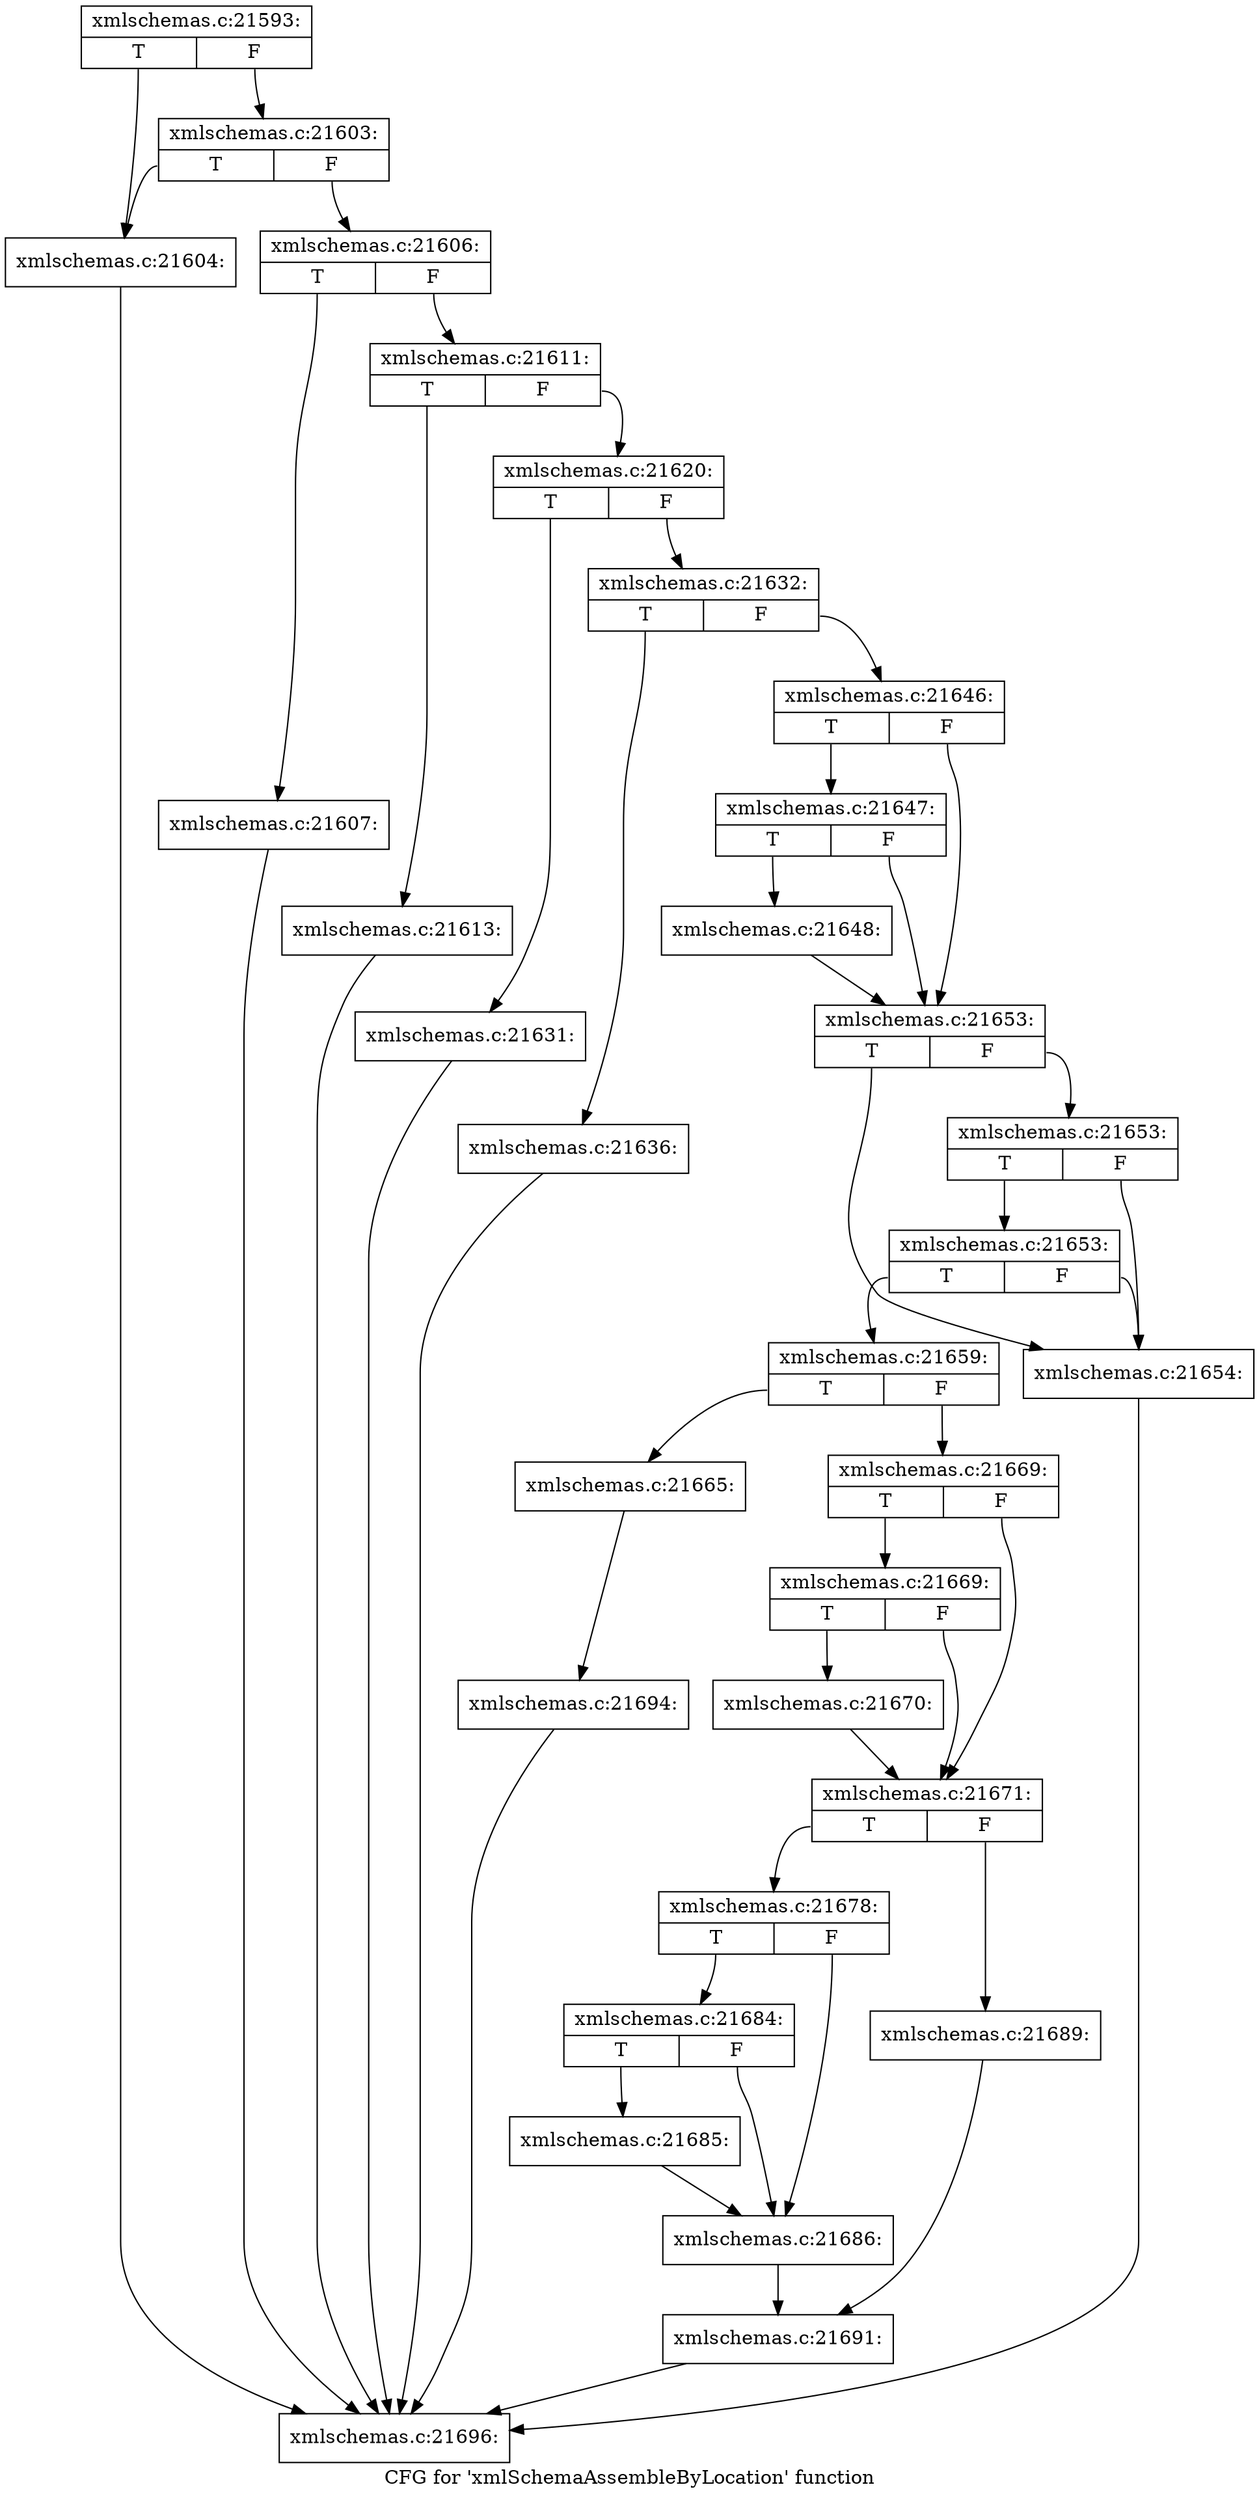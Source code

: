 digraph "CFG for 'xmlSchemaAssembleByLocation' function" {
	label="CFG for 'xmlSchemaAssembleByLocation' function";

	Node0x54d1710 [shape=record,label="{xmlschemas.c:21593:|{<s0>T|<s1>F}}"];
	Node0x54d1710:s0 -> Node0x54d3550;
	Node0x54d1710:s1 -> Node0x54d35f0;
	Node0x54d35f0 [shape=record,label="{xmlschemas.c:21603:|{<s0>T|<s1>F}}"];
	Node0x54d35f0:s0 -> Node0x54d3550;
	Node0x54d35f0:s1 -> Node0x54d35a0;
	Node0x54d3550 [shape=record,label="{xmlschemas.c:21604:}"];
	Node0x54d3550 -> Node0x54d21c0;
	Node0x54d35a0 [shape=record,label="{xmlschemas.c:21606:|{<s0>T|<s1>F}}"];
	Node0x54d35a0:s0 -> Node0x54d3d10;
	Node0x54d35a0:s1 -> Node0x54d3d60;
	Node0x54d3d10 [shape=record,label="{xmlschemas.c:21607:}"];
	Node0x54d3d10 -> Node0x54d21c0;
	Node0x54d3d60 [shape=record,label="{xmlschemas.c:21611:|{<s0>T|<s1>F}}"];
	Node0x54d3d60:s0 -> Node0x54d4bd0;
	Node0x54d3d60:s1 -> Node0x54d4c20;
	Node0x54d4bd0 [shape=record,label="{xmlschemas.c:21613:}"];
	Node0x54d4bd0 -> Node0x54d21c0;
	Node0x54d4c20 [shape=record,label="{xmlschemas.c:21620:|{<s0>T|<s1>F}}"];
	Node0x54d4c20:s0 -> Node0x54d5f70;
	Node0x54d4c20:s1 -> Node0x54d5fc0;
	Node0x54d5f70 [shape=record,label="{xmlschemas.c:21631:}"];
	Node0x54d5f70 -> Node0x54d21c0;
	Node0x54d5fc0 [shape=record,label="{xmlschemas.c:21632:|{<s0>T|<s1>F}}"];
	Node0x54d5fc0:s0 -> Node0x54d6480;
	Node0x54d5fc0:s1 -> Node0x54d64d0;
	Node0x54d6480 [shape=record,label="{xmlschemas.c:21636:}"];
	Node0x54d6480 -> Node0x54d21c0;
	Node0x54d64d0 [shape=record,label="{xmlschemas.c:21646:|{<s0>T|<s1>F}}"];
	Node0x54d64d0:s0 -> Node0x54d7180;
	Node0x54d64d0:s1 -> Node0x54d7130;
	Node0x54d7180 [shape=record,label="{xmlschemas.c:21647:|{<s0>T|<s1>F}}"];
	Node0x54d7180:s0 -> Node0x54d70e0;
	Node0x54d7180:s1 -> Node0x54d7130;
	Node0x54d70e0 [shape=record,label="{xmlschemas.c:21648:}"];
	Node0x54d70e0 -> Node0x54d7130;
	Node0x54d7130 [shape=record,label="{xmlschemas.c:21653:|{<s0>T|<s1>F}}"];
	Node0x54d7130:s0 -> Node0x54d7d30;
	Node0x54d7130:s1 -> Node0x54d7dd0;
	Node0x54d7dd0 [shape=record,label="{xmlschemas.c:21653:|{<s0>T|<s1>F}}"];
	Node0x54d7dd0:s0 -> Node0x54d80e0;
	Node0x54d7dd0:s1 -> Node0x54d7d30;
	Node0x54d80e0 [shape=record,label="{xmlschemas.c:21653:|{<s0>T|<s1>F}}"];
	Node0x54d80e0:s0 -> Node0x54d7d80;
	Node0x54d80e0:s1 -> Node0x54d7d30;
	Node0x54d7d30 [shape=record,label="{xmlschemas.c:21654:}"];
	Node0x54d7d30 -> Node0x54d21c0;
	Node0x54d7d80 [shape=record,label="{xmlschemas.c:21659:|{<s0>T|<s1>F}}"];
	Node0x54d7d80:s0 -> Node0x54d93f0;
	Node0x54d7d80:s1 -> Node0x54d9440;
	Node0x54d93f0 [shape=record,label="{xmlschemas.c:21665:}"];
	Node0x54d93f0 -> Node0x54da1b0;
	Node0x54d9440 [shape=record,label="{xmlschemas.c:21669:|{<s0>T|<s1>F}}"];
	Node0x54d9440:s0 -> Node0x54da430;
	Node0x54d9440:s1 -> Node0x54da3e0;
	Node0x54da430 [shape=record,label="{xmlschemas.c:21669:|{<s0>T|<s1>F}}"];
	Node0x54da430:s0 -> Node0x54da390;
	Node0x54da430:s1 -> Node0x54da3e0;
	Node0x54da390 [shape=record,label="{xmlschemas.c:21670:}"];
	Node0x54da390 -> Node0x54da3e0;
	Node0x54da3e0 [shape=record,label="{xmlschemas.c:21671:|{<s0>T|<s1>F}}"];
	Node0x54da3e0:s0 -> Node0x54dade0;
	Node0x54da3e0:s1 -> Node0x54dae80;
	Node0x54dade0 [shape=record,label="{xmlschemas.c:21678:|{<s0>T|<s1>F}}"];
	Node0x54dade0:s0 -> Node0x54db840;
	Node0x54dade0:s1 -> Node0x54db7f0;
	Node0x54db840 [shape=record,label="{xmlschemas.c:21684:|{<s0>T|<s1>F}}"];
	Node0x54db840:s0 -> Node0x54db7a0;
	Node0x54db840:s1 -> Node0x54db7f0;
	Node0x54db7a0 [shape=record,label="{xmlschemas.c:21685:}"];
	Node0x54db7a0 -> Node0x54db7f0;
	Node0x54db7f0 [shape=record,label="{xmlschemas.c:21686:}"];
	Node0x54db7f0 -> Node0x54dae30;
	Node0x54dae80 [shape=record,label="{xmlschemas.c:21689:}"];
	Node0x54dae80 -> Node0x54dae30;
	Node0x54dae30 [shape=record,label="{xmlschemas.c:21691:}"];
	Node0x54dae30 -> Node0x54d21c0;
	Node0x54da1b0 [shape=record,label="{xmlschemas.c:21694:}"];
	Node0x54da1b0 -> Node0x54d21c0;
	Node0x54d21c0 [shape=record,label="{xmlschemas.c:21696:}"];
}

